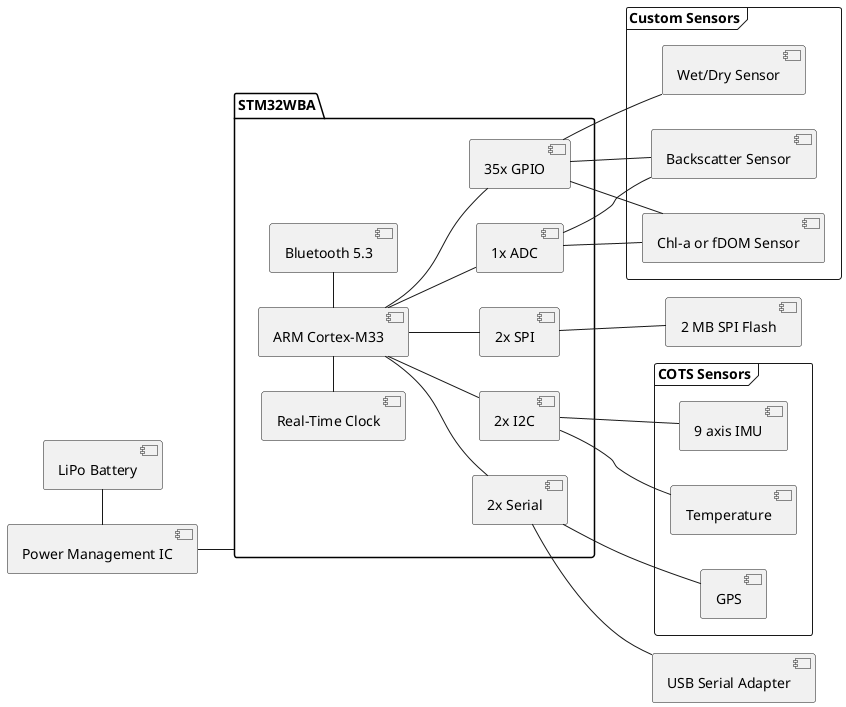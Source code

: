 @startuml Smartfin v4 System Diagram
left to right direction

package "STM32WBA" {
    [ARM Cortex-M33] as cpu
    [Bluetooth 5.3] as ble
    [Real-Time Clock] as rtc
    [35x GPIO] as gpio_bank
    [2x SPI] as spi_bank
    [2x I2C] as i2c_bank
    [2x Serial] as serial_bank
    [1x ADC] as adc_bank
    cpu -- gpio_bank
    cpu -- spi_bank
    cpu -- i2c_bank
    cpu -- serial_bank
    cpu -- adc_bank
    cpu - ble
    rtc - cpu
}

frame "COTS Sensors" {
    [9 axis IMU] as imu
    [Temperature] as temp
    [GPS] as gps
}
frame "Custom Sensors" {
    [Wet/Dry Sensor] as wd_sensor
    [Backscatter Sensor] as optics1
    [Chl-a or fDOM Sensor] as optics2
}
[2 MB SPI Flash] as spi_flash
[Power Management IC] as pmic
[LiPo Battery] as battery
[USB Serial Adapter] as usb_serial

i2c_bank -- imu
i2c_bank -- temp
gpio_bank -- wd_sensor
serial_bank -- gps
gpio_bank -- optics1
gpio_bank -- optics2
adc_bank -- optics1
adc_bank -- optics2
spi_bank -- spi_flash
battery - pmic
pmic -- "STM32WBA"
serial_bank -- usb_serial
@enduml

@startuml Smartfin v4 High Level Diagram
left to right direction

[MCU] as cpu

frame "Custom Sensors" {
    [Wet/Dry Sensor] as wd_sensor
    [Backscatter Sensor] as optics1
    [fDOM Sensor] as optics2
}
frame "COTS Sensors" {
    [9 axis IMU] as imu
    [Temperature] as temp
    [GPS] as gps
}
[2 MB SPI Flash] as spi_flash
[Power Management IC] as pmic
[LiPo Battery] as battery
[USB Interface] as usb_serial

cpu -- spi_flash
battery -- pmic
pmic -- cpu
cpu -- usb_serial
' cpu -- wd_sensor
' cpu -- optics1
' cpu -- optics2
cpu -- "Custom Sensors"
' cpu -- imu
' cpu -- temp
' cpu -- gps
cpu -- "COTS Sensors"
@enduml
